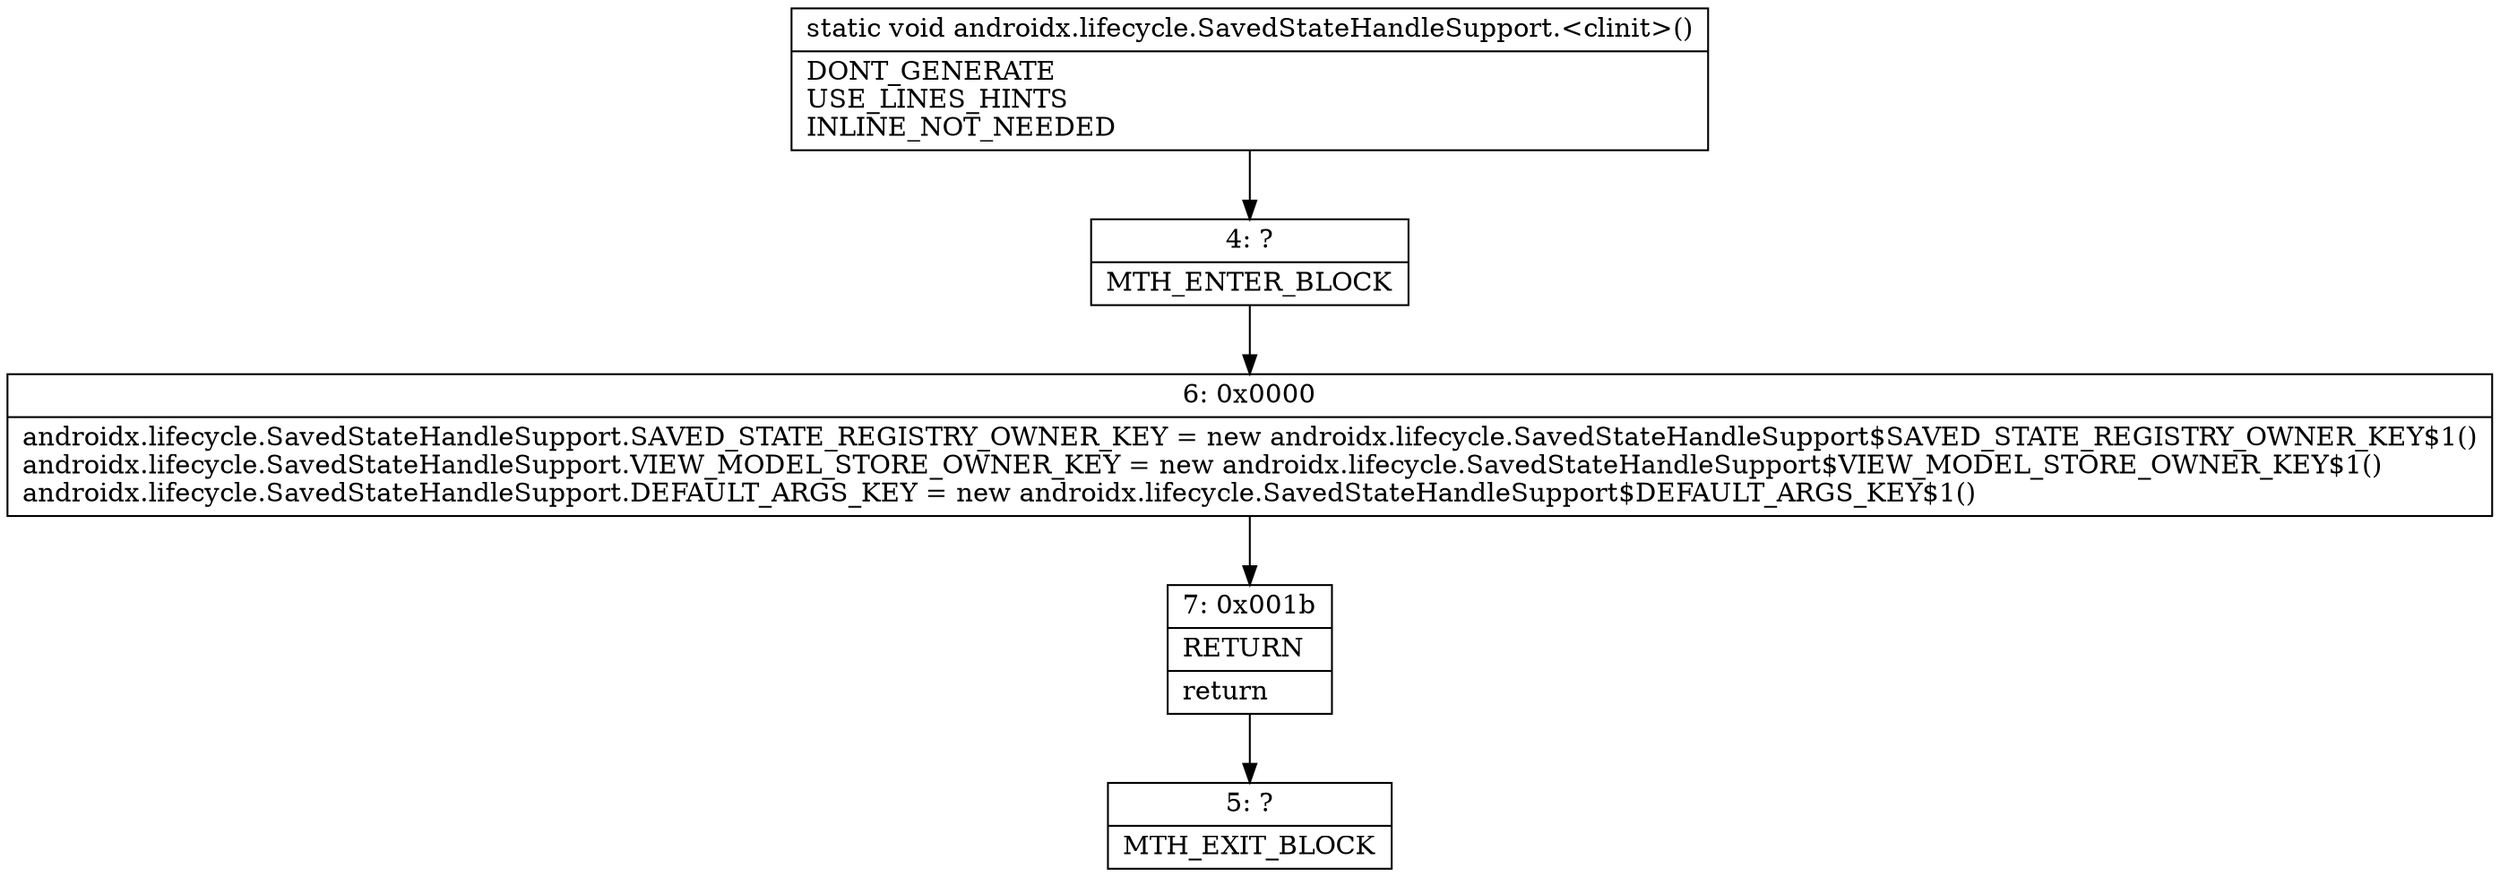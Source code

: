 digraph "CFG forandroidx.lifecycle.SavedStateHandleSupport.\<clinit\>()V" {
Node_4 [shape=record,label="{4\:\ ?|MTH_ENTER_BLOCK\l}"];
Node_6 [shape=record,label="{6\:\ 0x0000|androidx.lifecycle.SavedStateHandleSupport.SAVED_STATE_REGISTRY_OWNER_KEY = new androidx.lifecycle.SavedStateHandleSupport$SAVED_STATE_REGISTRY_OWNER_KEY$1()\landroidx.lifecycle.SavedStateHandleSupport.VIEW_MODEL_STORE_OWNER_KEY = new androidx.lifecycle.SavedStateHandleSupport$VIEW_MODEL_STORE_OWNER_KEY$1()\landroidx.lifecycle.SavedStateHandleSupport.DEFAULT_ARGS_KEY = new androidx.lifecycle.SavedStateHandleSupport$DEFAULT_ARGS_KEY$1()\l}"];
Node_7 [shape=record,label="{7\:\ 0x001b|RETURN\l|return\l}"];
Node_5 [shape=record,label="{5\:\ ?|MTH_EXIT_BLOCK\l}"];
MethodNode[shape=record,label="{static void androidx.lifecycle.SavedStateHandleSupport.\<clinit\>()  | DONT_GENERATE\lUSE_LINES_HINTS\lINLINE_NOT_NEEDED\l}"];
MethodNode -> Node_4;Node_4 -> Node_6;
Node_6 -> Node_7;
Node_7 -> Node_5;
}


